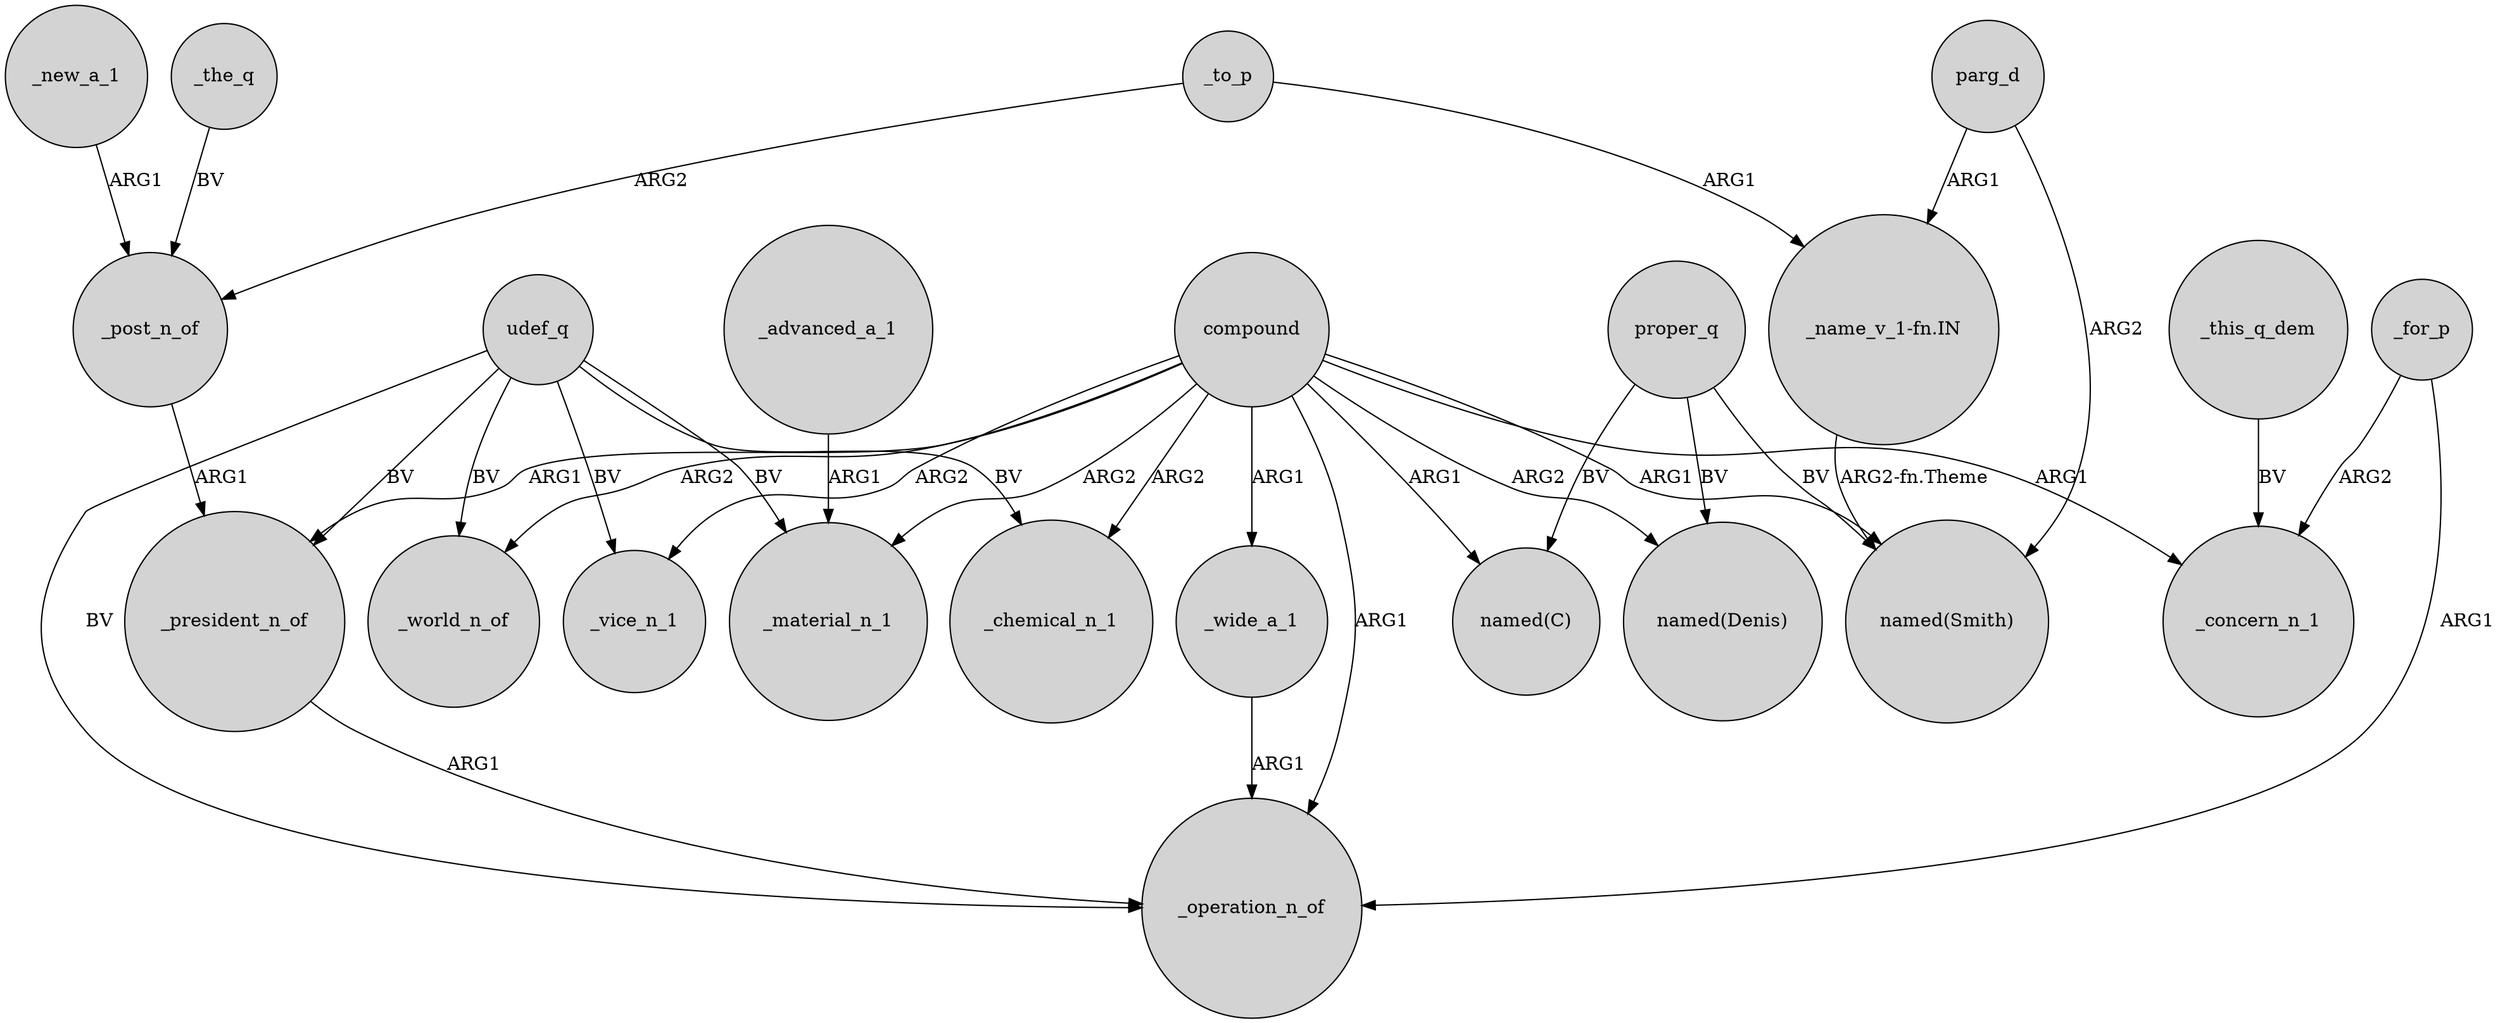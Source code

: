 digraph {
	node [shape=circle style=filled]
	compound -> _operation_n_of [label=ARG1]
	compound -> _vice_n_1 [label=ARG2]
	compound -> _world_n_of [label=ARG2]
	_this_q_dem -> _concern_n_1 [label=BV]
	udef_q -> _world_n_of [label=BV]
	proper_q -> "named(Denis)" [label=BV]
	udef_q -> _vice_n_1 [label=BV]
	_new_a_1 -> _post_n_of [label=ARG1]
	compound -> _chemical_n_1 [label=ARG2]
	_post_n_of -> _president_n_of [label=ARG1]
	_for_p -> _concern_n_1 [label=ARG2]
	_president_n_of -> _operation_n_of [label=ARG1]
	compound -> "named(Denis)" [label=ARG2]
	compound -> _wide_a_1 [label=ARG1]
	compound -> _president_n_of [label=ARG1]
	udef_q -> _president_n_of [label=BV]
	_to_p -> "_name_v_1-fn.IN" [label=ARG1]
	compound -> "named(Smith)" [label=ARG1]
	_wide_a_1 -> _operation_n_of [label=ARG1]
	compound -> _material_n_1 [label=ARG2]
	_to_p -> _post_n_of [label=ARG2]
	_advanced_a_1 -> _material_n_1 [label=ARG1]
	compound -> "named(C)" [label=ARG1]
	"_name_v_1-fn.IN" -> "named(Smith)" [label="ARG2-fn.Theme"]
	udef_q -> _chemical_n_1 [label=BV]
	proper_q -> "named(C)" [label=BV]
	parg_d -> "named(Smith)" [label=ARG2]
	_for_p -> _operation_n_of [label=ARG1]
	_the_q -> _post_n_of [label=BV]
	proper_q -> "named(Smith)" [label=BV]
	udef_q -> _operation_n_of [label=BV]
	compound -> _concern_n_1 [label=ARG1]
	udef_q -> _material_n_1 [label=BV]
	parg_d -> "_name_v_1-fn.IN" [label=ARG1]
}
